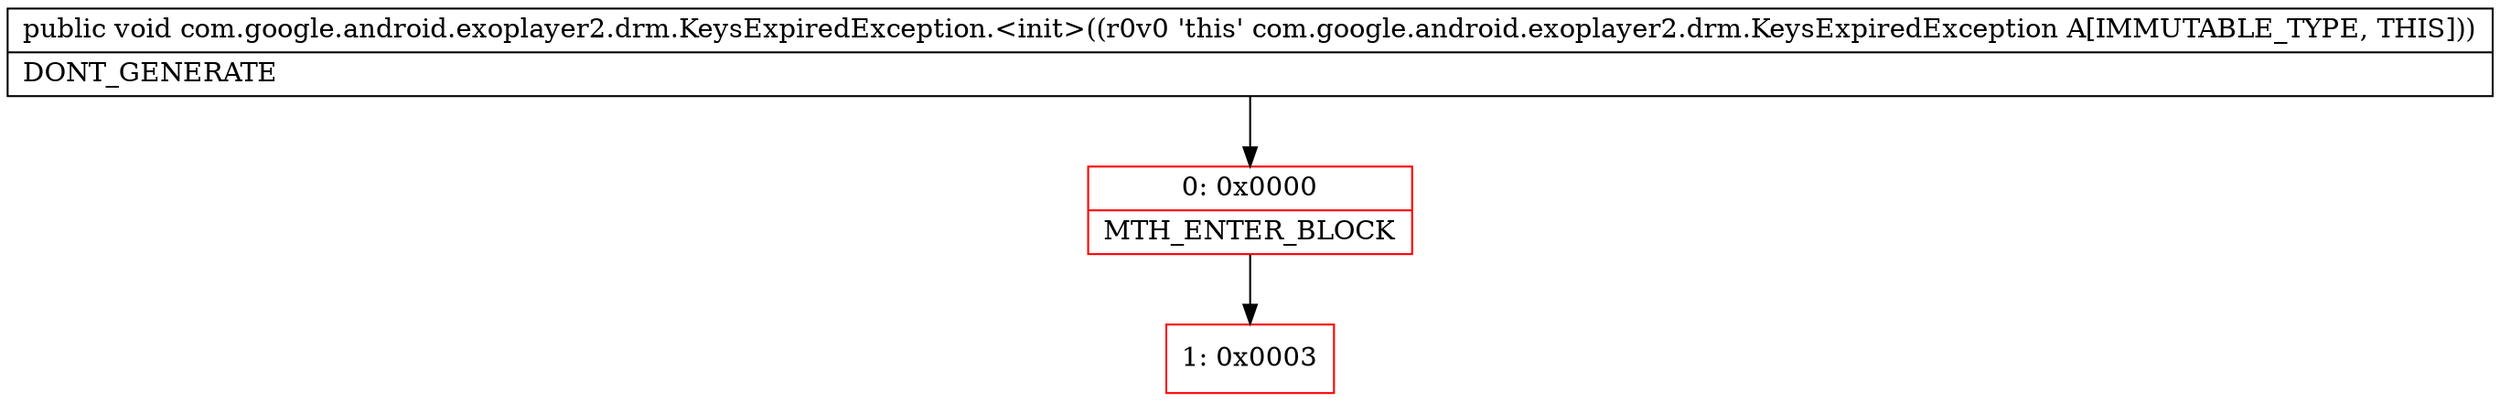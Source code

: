digraph "CFG forcom.google.android.exoplayer2.drm.KeysExpiredException.\<init\>()V" {
subgraph cluster_Region_605643181 {
label = "R(0)";
node [shape=record,color=blue];
}
Node_0 [shape=record,color=red,label="{0\:\ 0x0000|MTH_ENTER_BLOCK\l}"];
Node_1 [shape=record,color=red,label="{1\:\ 0x0003}"];
MethodNode[shape=record,label="{public void com.google.android.exoplayer2.drm.KeysExpiredException.\<init\>((r0v0 'this' com.google.android.exoplayer2.drm.KeysExpiredException A[IMMUTABLE_TYPE, THIS]))  | DONT_GENERATE\l}"];
MethodNode -> Node_0;
Node_0 -> Node_1;
}

